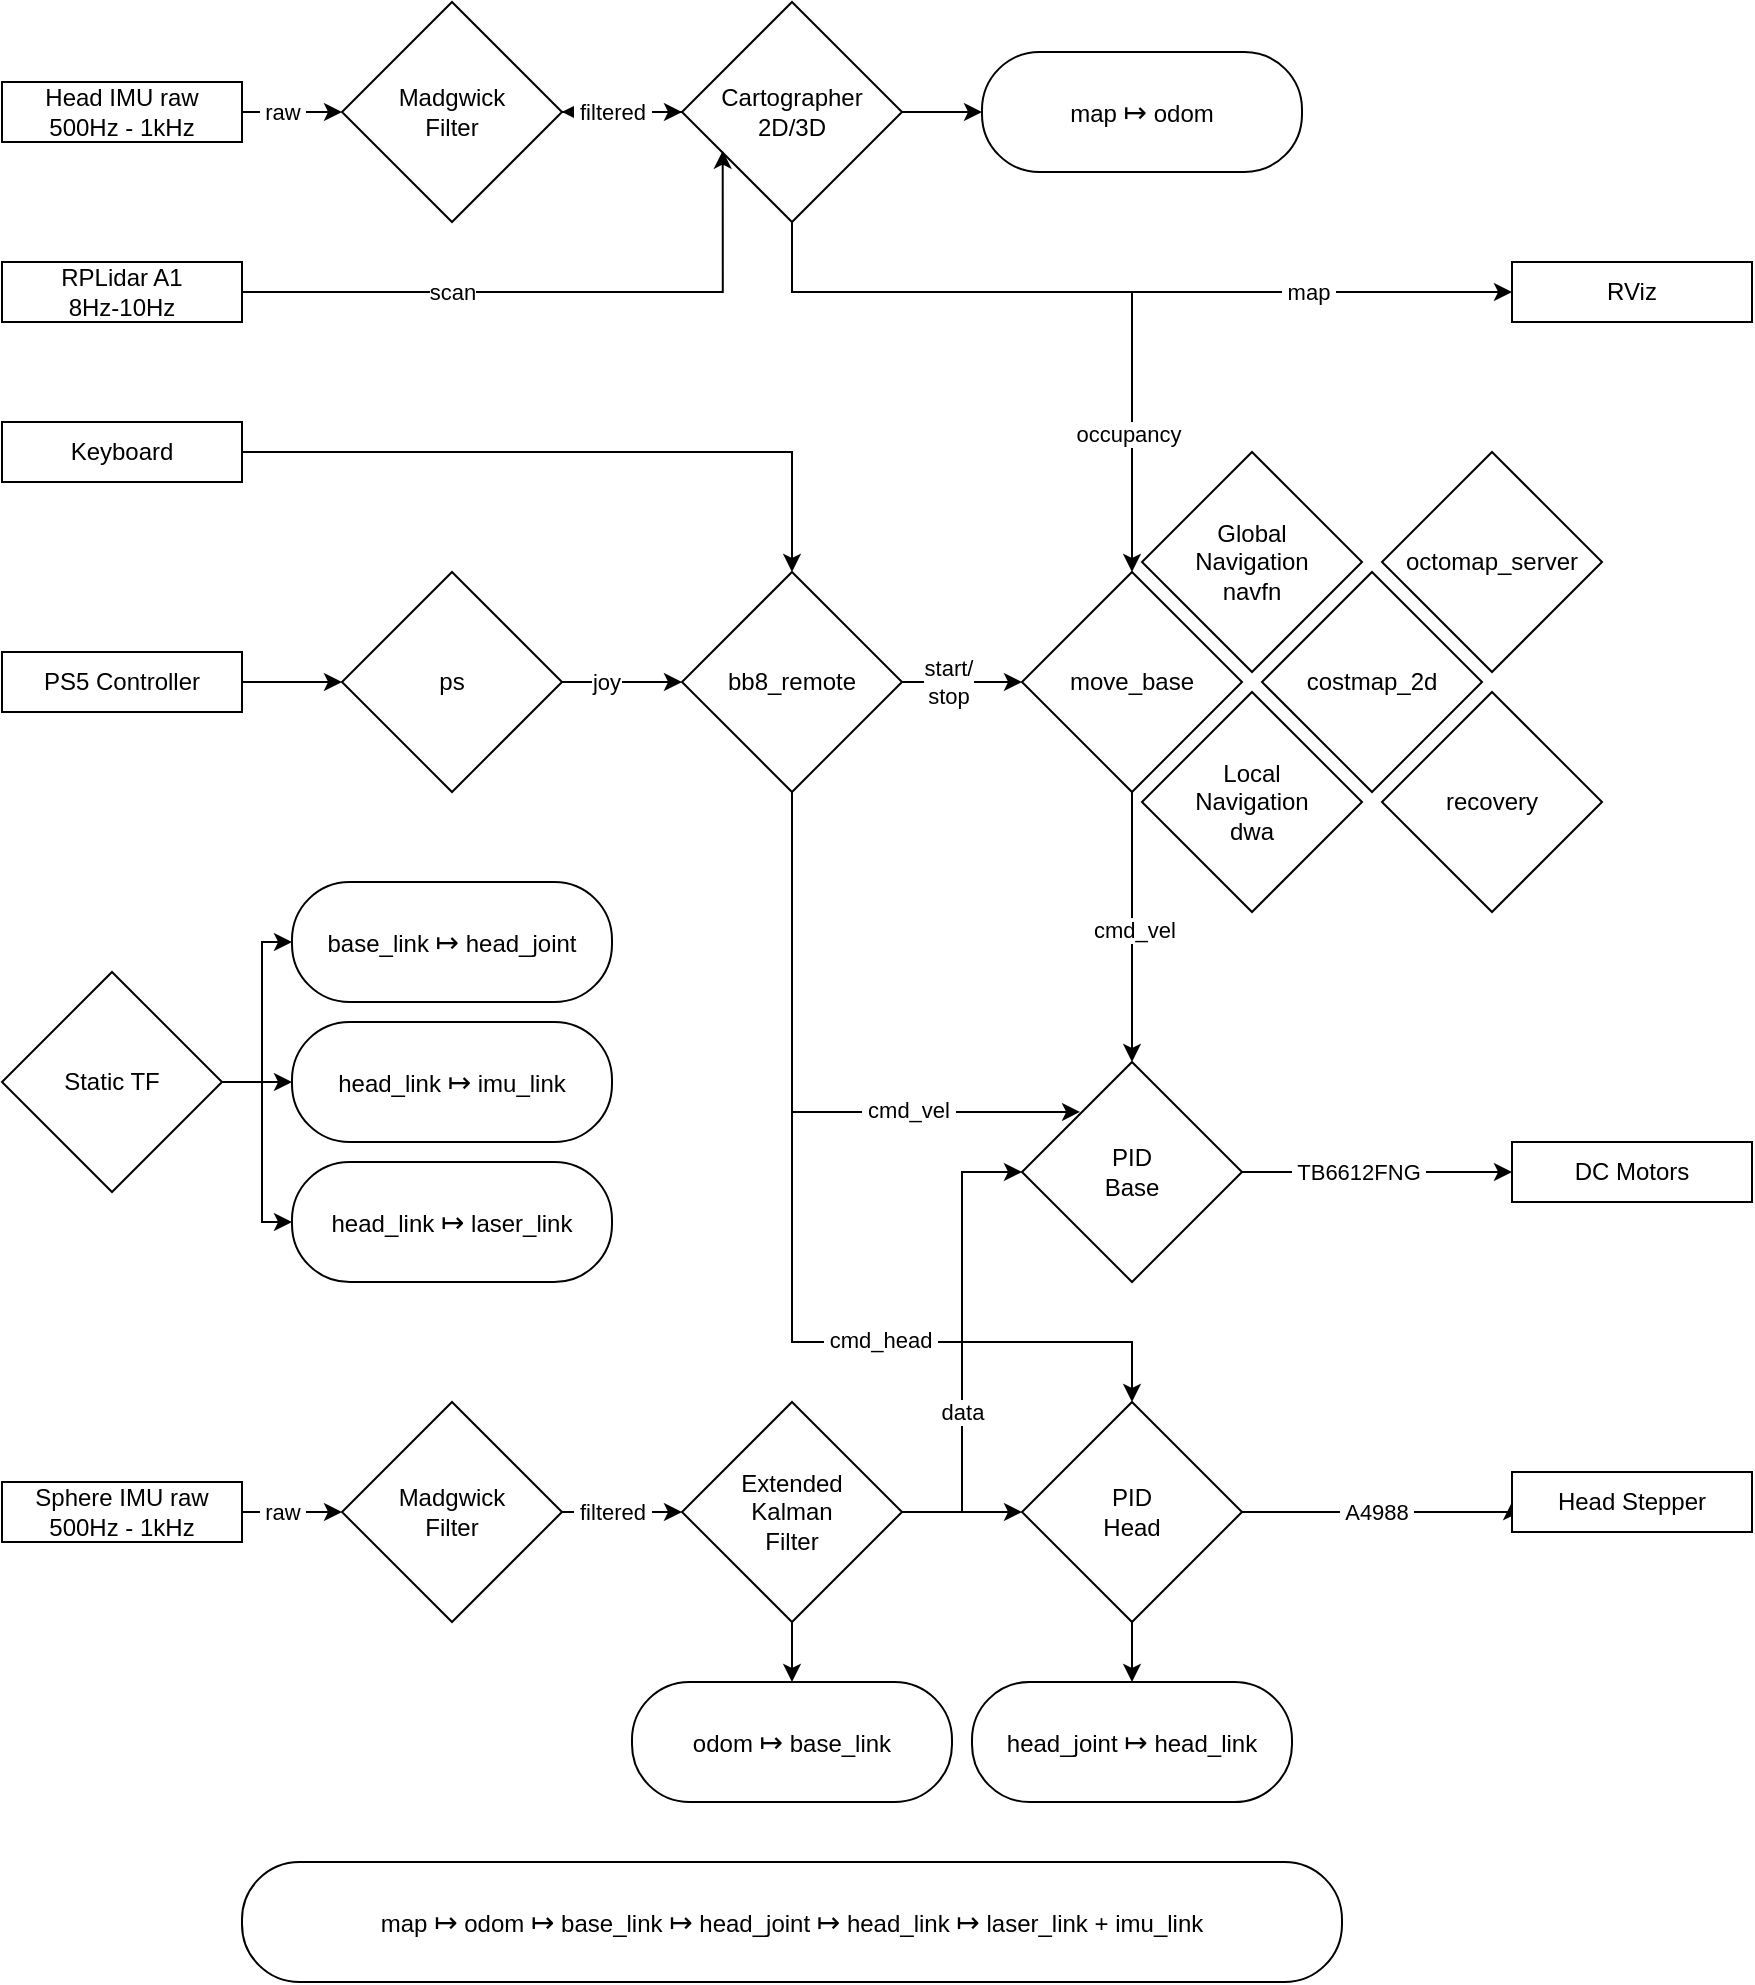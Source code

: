 <mxfile version="27.0.1">
  <diagram name="Page-1" id="SuP9toZDJDy2TiDfMAzV">
    <mxGraphModel dx="2037" dy="1121" grid="1" gridSize="10" guides="1" tooltips="1" connect="1" arrows="1" fold="1" page="1" pageScale="1" pageWidth="850" pageHeight="1100" math="0" shadow="0">
      <root>
        <mxCell id="0" />
        <mxCell id="1" parent="0" />
        <mxCell id="R47xytBqSI23kSyQV7mt-17" style="edgeStyle=orthogonalEdgeStyle;rounded=0;orthogonalLoop=1;jettySize=auto;html=1;exitX=1;exitY=0.5;exitDx=0;exitDy=0;entryX=0;entryY=0.5;entryDx=0;entryDy=0;" edge="1" parent="1" source="R47xytBqSI23kSyQV7mt-1" target="R47xytBqSI23kSyQV7mt-2">
          <mxGeometry relative="1" as="geometry" />
        </mxCell>
        <mxCell id="R47xytBqSI23kSyQV7mt-19" value="&amp;nbsp;raw&amp;nbsp;" style="edgeLabel;html=1;align=center;verticalAlign=middle;resizable=0;points=[];" vertex="1" connectable="0" parent="R47xytBqSI23kSyQV7mt-17">
          <mxGeometry x="-0.168" y="-1" relative="1" as="geometry">
            <mxPoint x="-1" y="-1" as="offset" />
          </mxGeometry>
        </mxCell>
        <mxCell id="R47xytBqSI23kSyQV7mt-1" value="Sphere IMU raw&lt;br&gt;500Hz - 1kHz" style="rounded=0;whiteSpace=wrap;html=1;" vertex="1" parent="1">
          <mxGeometry x="40" y="780" width="120" height="30" as="geometry" />
        </mxCell>
        <mxCell id="R47xytBqSI23kSyQV7mt-20" style="edgeStyle=orthogonalEdgeStyle;rounded=0;orthogonalLoop=1;jettySize=auto;html=1;exitX=1;exitY=0.5;exitDx=0;exitDy=0;entryX=0;entryY=0.5;entryDx=0;entryDy=0;" edge="1" parent="1" source="R47xytBqSI23kSyQV7mt-2" target="R47xytBqSI23kSyQV7mt-3">
          <mxGeometry relative="1" as="geometry" />
        </mxCell>
        <mxCell id="R47xytBqSI23kSyQV7mt-21" value="&amp;nbsp;filtered&amp;nbsp;" style="edgeLabel;html=1;align=center;verticalAlign=middle;resizable=0;points=[];" vertex="1" connectable="0" parent="R47xytBqSI23kSyQV7mt-20">
          <mxGeometry x="-0.267" y="-1" relative="1" as="geometry">
            <mxPoint x="3" y="-1" as="offset" />
          </mxGeometry>
        </mxCell>
        <mxCell id="R47xytBqSI23kSyQV7mt-2" value="Madgwick&lt;br&gt;Filter" style="rhombus;whiteSpace=wrap;html=1;" vertex="1" parent="1">
          <mxGeometry x="210" y="740" width="110" height="110" as="geometry" />
        </mxCell>
        <mxCell id="R47xytBqSI23kSyQV7mt-22" style="edgeStyle=orthogonalEdgeStyle;rounded=0;orthogonalLoop=1;jettySize=auto;html=1;exitX=1;exitY=0.5;exitDx=0;exitDy=0;entryX=0;entryY=0.5;entryDx=0;entryDy=0;" edge="1" parent="1" source="R47xytBqSI23kSyQV7mt-3" target="R47xytBqSI23kSyQV7mt-4">
          <mxGeometry relative="1" as="geometry">
            <Array as="points">
              <mxPoint x="520" y="795" />
              <mxPoint x="520" y="625" />
            </Array>
          </mxGeometry>
        </mxCell>
        <mxCell id="R47xytBqSI23kSyQV7mt-23" value="&amp;nbsp;data&amp;nbsp;" style="edgeLabel;html=1;align=center;verticalAlign=middle;resizable=0;points=[];" vertex="1" connectable="0" parent="R47xytBqSI23kSyQV7mt-22">
          <mxGeometry x="-0.304" relative="1" as="geometry">
            <mxPoint as="offset" />
          </mxGeometry>
        </mxCell>
        <mxCell id="R47xytBqSI23kSyQV7mt-57" style="edgeStyle=orthogonalEdgeStyle;rounded=0;orthogonalLoop=1;jettySize=auto;html=1;exitX=0.5;exitY=1;exitDx=0;exitDy=0;entryX=0.5;entryY=0;entryDx=0;entryDy=0;" edge="1" parent="1" source="R47xytBqSI23kSyQV7mt-3" target="R47xytBqSI23kSyQV7mt-51">
          <mxGeometry relative="1" as="geometry" />
        </mxCell>
        <mxCell id="R47xytBqSI23kSyQV7mt-86" style="edgeStyle=orthogonalEdgeStyle;rounded=0;orthogonalLoop=1;jettySize=auto;html=1;exitX=1;exitY=0.5;exitDx=0;exitDy=0;entryX=0;entryY=0.5;entryDx=0;entryDy=0;" edge="1" parent="1" source="R47xytBqSI23kSyQV7mt-3" target="R47xytBqSI23kSyQV7mt-83">
          <mxGeometry relative="1" as="geometry" />
        </mxCell>
        <mxCell id="R47xytBqSI23kSyQV7mt-3" value="Extended&lt;br&gt;Kalman&lt;br&gt;Filter" style="rhombus;whiteSpace=wrap;html=1;" vertex="1" parent="1">
          <mxGeometry x="380" y="740" width="110" height="110" as="geometry" />
        </mxCell>
        <mxCell id="R47xytBqSI23kSyQV7mt-27" style="edgeStyle=orthogonalEdgeStyle;rounded=0;orthogonalLoop=1;jettySize=auto;html=1;exitX=1;exitY=0.5;exitDx=0;exitDy=0;entryX=0;entryY=0.5;entryDx=0;entryDy=0;" edge="1" parent="1" source="R47xytBqSI23kSyQV7mt-4" target="R47xytBqSI23kSyQV7mt-5">
          <mxGeometry relative="1" as="geometry">
            <Array as="points">
              <mxPoint x="720" y="625" />
              <mxPoint x="720" y="625" />
            </Array>
          </mxGeometry>
        </mxCell>
        <mxCell id="R47xytBqSI23kSyQV7mt-29" value="&amp;nbsp;TB6612FNG&amp;nbsp;" style="edgeLabel;html=1;align=center;verticalAlign=middle;resizable=0;points=[];" vertex="1" connectable="0" parent="R47xytBqSI23kSyQV7mt-27">
          <mxGeometry x="0.325" y="-2" relative="1" as="geometry">
            <mxPoint x="-32" y="-2" as="offset" />
          </mxGeometry>
        </mxCell>
        <mxCell id="R47xytBqSI23kSyQV7mt-28" style="edgeStyle=orthogonalEdgeStyle;rounded=0;orthogonalLoop=1;jettySize=auto;html=1;exitX=1;exitY=0.5;exitDx=0;exitDy=0;entryX=0;entryY=0.5;entryDx=0;entryDy=0;" edge="1" parent="1" source="R47xytBqSI23kSyQV7mt-83" target="R47xytBqSI23kSyQV7mt-6">
          <mxGeometry relative="1" as="geometry">
            <Array as="points">
              <mxPoint x="690" y="795" />
              <mxPoint x="690" y="795" />
            </Array>
          </mxGeometry>
        </mxCell>
        <mxCell id="R47xytBqSI23kSyQV7mt-30" value="&amp;nbsp;A4988&amp;nbsp;" style="edgeLabel;html=1;align=center;verticalAlign=middle;resizable=0;points=[];" vertex="1" connectable="0" parent="R47xytBqSI23kSyQV7mt-28">
          <mxGeometry x="0.283" y="-1" relative="1" as="geometry">
            <mxPoint x="-23" y="-1" as="offset" />
          </mxGeometry>
        </mxCell>
        <mxCell id="R47xytBqSI23kSyQV7mt-4" value="PID&lt;br&gt;Base" style="rhombus;whiteSpace=wrap;html=1;" vertex="1" parent="1">
          <mxGeometry x="550" y="570" width="110" height="110" as="geometry" />
        </mxCell>
        <mxCell id="R47xytBqSI23kSyQV7mt-5" value="DC Motors" style="rounded=0;whiteSpace=wrap;html=1;" vertex="1" parent="1">
          <mxGeometry x="795" y="610" width="120" height="30" as="geometry" />
        </mxCell>
        <mxCell id="R47xytBqSI23kSyQV7mt-6" value="Head Stepper" style="rounded=0;whiteSpace=wrap;html=1;" vertex="1" parent="1">
          <mxGeometry x="795" y="775" width="120" height="30" as="geometry" />
        </mxCell>
        <mxCell id="R47xytBqSI23kSyQV7mt-8" value="RPLidar A1&lt;br&gt;8Hz-10Hz" style="rounded=0;whiteSpace=wrap;html=1;" vertex="1" parent="1">
          <mxGeometry x="40" y="170" width="120" height="30" as="geometry" />
        </mxCell>
        <mxCell id="R47xytBqSI23kSyQV7mt-59" style="edgeStyle=orthogonalEdgeStyle;rounded=0;orthogonalLoop=1;jettySize=auto;html=1;exitX=1;exitY=0.5;exitDx=0;exitDy=0;entryX=0;entryY=0.5;entryDx=0;entryDy=0;" edge="1" parent="1" source="R47xytBqSI23kSyQV7mt-9" target="R47xytBqSI23kSyQV7mt-54">
          <mxGeometry relative="1" as="geometry" />
        </mxCell>
        <mxCell id="R47xytBqSI23kSyQV7mt-64" value="" style="edgeStyle=orthogonalEdgeStyle;rounded=0;orthogonalLoop=1;jettySize=auto;html=1;" edge="1" parent="1" source="R47xytBqSI23kSyQV7mt-9" target="R47xytBqSI23kSyQV7mt-40">
          <mxGeometry relative="1" as="geometry" />
        </mxCell>
        <mxCell id="R47xytBqSI23kSyQV7mt-90" style="edgeStyle=orthogonalEdgeStyle;rounded=0;orthogonalLoop=1;jettySize=auto;html=1;exitX=0.5;exitY=1;exitDx=0;exitDy=0;entryX=0;entryY=0.5;entryDx=0;entryDy=0;" edge="1" parent="1" source="R47xytBqSI23kSyQV7mt-9" target="R47xytBqSI23kSyQV7mt-10">
          <mxGeometry relative="1" as="geometry" />
        </mxCell>
        <mxCell id="R47xytBqSI23kSyQV7mt-98" value="&amp;nbsp;map&amp;nbsp;" style="edgeLabel;html=1;align=center;verticalAlign=middle;resizable=0;points=[];" vertex="1" connectable="0" parent="R47xytBqSI23kSyQV7mt-90">
          <mxGeometry x="0.483" relative="1" as="geometry">
            <mxPoint as="offset" />
          </mxGeometry>
        </mxCell>
        <mxCell id="R47xytBqSI23kSyQV7mt-91" style="edgeStyle=orthogonalEdgeStyle;rounded=0;orthogonalLoop=1;jettySize=auto;html=1;exitX=0.5;exitY=1;exitDx=0;exitDy=0;entryX=0.5;entryY=0;entryDx=0;entryDy=0;" edge="1" parent="1" source="R47xytBqSI23kSyQV7mt-9" target="R47xytBqSI23kSyQV7mt-15">
          <mxGeometry relative="1" as="geometry">
            <mxPoint x="520" y="300" as="targetPoint" />
            <Array as="points">
              <mxPoint x="435" y="185" />
              <mxPoint x="605" y="185" />
            </Array>
          </mxGeometry>
        </mxCell>
        <mxCell id="R47xytBqSI23kSyQV7mt-99" value="occupancy" style="edgeLabel;html=1;align=center;verticalAlign=middle;resizable=0;points=[];" vertex="1" connectable="0" parent="R47xytBqSI23kSyQV7mt-91">
          <mxGeometry x="0.601" y="-2" relative="1" as="geometry">
            <mxPoint as="offset" />
          </mxGeometry>
        </mxCell>
        <mxCell id="R47xytBqSI23kSyQV7mt-9" value="Cartographer&lt;br&gt;2D/3D" style="rhombus;whiteSpace=wrap;html=1;" vertex="1" parent="1">
          <mxGeometry x="380" y="40" width="110" height="110" as="geometry" />
        </mxCell>
        <mxCell id="R47xytBqSI23kSyQV7mt-10" value="RViz" style="rounded=0;whiteSpace=wrap;html=1;" vertex="1" parent="1">
          <mxGeometry x="795" y="170" width="120" height="30" as="geometry" />
        </mxCell>
        <mxCell id="R47xytBqSI23kSyQV7mt-11" value="Global&lt;br&gt;Navigation&lt;br&gt;navfn" style="rhombus;whiteSpace=wrap;html=1;" vertex="1" parent="1">
          <mxGeometry x="610" y="265" width="110" height="110" as="geometry" />
        </mxCell>
        <mxCell id="R47xytBqSI23kSyQV7mt-12" value="Local&lt;br&gt;Navigation&lt;br&gt;dwa" style="rhombus;whiteSpace=wrap;html=1;" vertex="1" parent="1">
          <mxGeometry x="610" y="385" width="110" height="110" as="geometry" />
        </mxCell>
        <mxCell id="R47xytBqSI23kSyQV7mt-89" style="edgeStyle=orthogonalEdgeStyle;rounded=0;orthogonalLoop=1;jettySize=auto;html=1;exitX=0.5;exitY=1;exitDx=0;exitDy=0;entryX=0.5;entryY=0;entryDx=0;entryDy=0;" edge="1" parent="1" source="R47xytBqSI23kSyQV7mt-15" target="R47xytBqSI23kSyQV7mt-4">
          <mxGeometry relative="1" as="geometry" />
        </mxCell>
        <mxCell id="R47xytBqSI23kSyQV7mt-100" value="cmd_vel" style="edgeLabel;html=1;align=center;verticalAlign=middle;resizable=0;points=[];" vertex="1" connectable="0" parent="R47xytBqSI23kSyQV7mt-89">
          <mxGeometry x="0.022" y="1" relative="1" as="geometry">
            <mxPoint as="offset" />
          </mxGeometry>
        </mxCell>
        <mxCell id="R47xytBqSI23kSyQV7mt-15" value="move_base" style="rhombus;whiteSpace=wrap;html=1;" vertex="1" parent="1">
          <mxGeometry x="550" y="325" width="110" height="110" as="geometry" />
        </mxCell>
        <mxCell id="R47xytBqSI23kSyQV7mt-35" style="edgeStyle=orthogonalEdgeStyle;rounded=0;orthogonalLoop=1;jettySize=auto;html=1;exitX=1;exitY=0.5;exitDx=0;exitDy=0;entryX=0;entryY=0.5;entryDx=0;entryDy=0;" edge="1" parent="1" source="R47xytBqSI23kSyQV7mt-37" target="R47xytBqSI23kSyQV7mt-40">
          <mxGeometry relative="1" as="geometry" />
        </mxCell>
        <mxCell id="R47xytBqSI23kSyQV7mt-36" value="&amp;nbsp;raw&amp;nbsp;" style="edgeLabel;html=1;align=center;verticalAlign=middle;resizable=0;points=[];" vertex="1" connectable="0" parent="R47xytBqSI23kSyQV7mt-35">
          <mxGeometry x="-0.168" y="-1" relative="1" as="geometry">
            <mxPoint x="-1" y="-1" as="offset" />
          </mxGeometry>
        </mxCell>
        <mxCell id="R47xytBqSI23kSyQV7mt-37" value="Head IMU raw&lt;br&gt;500Hz - 1kHz" style="rounded=0;whiteSpace=wrap;html=1;" vertex="1" parent="1">
          <mxGeometry x="40" y="80" width="120" height="30" as="geometry" />
        </mxCell>
        <mxCell id="R47xytBqSI23kSyQV7mt-38" style="edgeStyle=orthogonalEdgeStyle;rounded=0;orthogonalLoop=1;jettySize=auto;html=1;exitX=1;exitY=0.5;exitDx=0;exitDy=0;entryX=0;entryY=0.5;entryDx=0;entryDy=0;" edge="1" parent="1" source="R47xytBqSI23kSyQV7mt-40">
          <mxGeometry relative="1" as="geometry">
            <mxPoint x="380" y="95" as="targetPoint" />
          </mxGeometry>
        </mxCell>
        <mxCell id="R47xytBqSI23kSyQV7mt-39" value="&amp;nbsp;filtered&amp;nbsp;" style="edgeLabel;html=1;align=center;verticalAlign=middle;resizable=0;points=[];" vertex="1" connectable="0" parent="R47xytBqSI23kSyQV7mt-38">
          <mxGeometry x="-0.267" y="-1" relative="1" as="geometry">
            <mxPoint x="3" y="-1" as="offset" />
          </mxGeometry>
        </mxCell>
        <mxCell id="R47xytBqSI23kSyQV7mt-40" value="Madgwick&lt;br&gt;Filter" style="rhombus;whiteSpace=wrap;html=1;" vertex="1" parent="1">
          <mxGeometry x="210" y="40" width="110" height="110" as="geometry" />
        </mxCell>
        <mxCell id="R47xytBqSI23kSyQV7mt-49" value="map&amp;nbsp;&lt;span style=&quot;font-size: 14px;&quot;&gt;↦&lt;/span&gt;&amp;nbsp;odom&amp;nbsp;&lt;span style=&quot;font-size: 14px;&quot;&gt;↦&lt;/span&gt;&amp;nbsp;base_link&amp;nbsp;&lt;span style=&quot;font-size: 14px;&quot;&gt;↦&lt;/span&gt;&amp;nbsp;head_joint&amp;nbsp;&lt;span style=&quot;font-size: 14px;&quot;&gt;↦&lt;/span&gt;&amp;nbsp;head_link&amp;nbsp;&lt;span style=&quot;font-size: 14px;&quot;&gt;↦&lt;/span&gt;&amp;nbsp;laser_link + imu_link" style="rounded=1;whiteSpace=wrap;html=1;glass=0;shadow=0;arcSize=48;imageWidth=24;" vertex="1" parent="1">
          <mxGeometry x="160" y="970" width="550" height="60" as="geometry" />
        </mxCell>
        <mxCell id="R47xytBqSI23kSyQV7mt-50" value="head_joint&amp;nbsp;&lt;span style=&quot;font-size: 14px;&quot;&gt;↦&lt;/span&gt;&amp;nbsp;head_link" style="rounded=1;whiteSpace=wrap;html=1;glass=0;shadow=0;arcSize=48;imageWidth=24;" vertex="1" parent="1">
          <mxGeometry x="525" y="880" width="160" height="60" as="geometry" />
        </mxCell>
        <mxCell id="R47xytBqSI23kSyQV7mt-51" value="odom&amp;nbsp;&lt;font style=&quot;font-size: 14px;&quot;&gt;↦&lt;/font&gt;&amp;nbsp;base_link" style="rounded=1;whiteSpace=wrap;html=1;glass=0;shadow=0;arcSize=48;imageWidth=24;" vertex="1" parent="1">
          <mxGeometry x="355" y="880" width="160" height="60" as="geometry" />
        </mxCell>
        <mxCell id="R47xytBqSI23kSyQV7mt-52" value="head_link&amp;nbsp;&lt;span style=&quot;font-size: 14px;&quot;&gt;↦&lt;/span&gt;&amp;nbsp;imu_link" style="rounded=1;whiteSpace=wrap;html=1;glass=0;shadow=0;arcSize=48;imageWidth=24;" vertex="1" parent="1">
          <mxGeometry x="185" y="550" width="160" height="60" as="geometry" />
        </mxCell>
        <mxCell id="R47xytBqSI23kSyQV7mt-53" value="base_link&amp;nbsp;&lt;span style=&quot;font-size: 14px;&quot;&gt;↦&lt;/span&gt;&amp;nbsp;head_joint" style="rounded=1;whiteSpace=wrap;html=1;glass=0;shadow=0;arcSize=48;imageWidth=24;" vertex="1" parent="1">
          <mxGeometry x="185" y="480" width="160" height="60" as="geometry" />
        </mxCell>
        <mxCell id="R47xytBqSI23kSyQV7mt-54" value="map&amp;nbsp;&lt;span style=&quot;font-size: 14px;&quot;&gt;↦&lt;/span&gt;&amp;nbsp;odom" style="rounded=1;whiteSpace=wrap;html=1;glass=0;shadow=0;arcSize=48;imageWidth=24;" vertex="1" parent="1">
          <mxGeometry x="530" y="65" width="160" height="60" as="geometry" />
        </mxCell>
        <mxCell id="R47xytBqSI23kSyQV7mt-55" value="head_link&amp;nbsp;&lt;span style=&quot;font-size: 14px;&quot;&gt;↦&lt;/span&gt;&amp;nbsp;laser_link" style="rounded=1;whiteSpace=wrap;html=1;glass=0;shadow=0;arcSize=48;imageWidth=24;" vertex="1" parent="1">
          <mxGeometry x="185" y="620" width="160" height="60" as="geometry" />
        </mxCell>
        <mxCell id="R47xytBqSI23kSyQV7mt-56" style="edgeStyle=orthogonalEdgeStyle;rounded=0;orthogonalLoop=1;jettySize=auto;html=1;exitX=1;exitY=0.5;exitDx=0;exitDy=0;entryX=0.185;entryY=0.676;entryDx=0;entryDy=0;entryPerimeter=0;" edge="1" parent="1" source="R47xytBqSI23kSyQV7mt-8" target="R47xytBqSI23kSyQV7mt-9">
          <mxGeometry relative="1" as="geometry" />
        </mxCell>
        <mxCell id="R47xytBqSI23kSyQV7mt-65" value="scan" style="edgeLabel;html=1;align=center;verticalAlign=middle;resizable=0;points=[];" vertex="1" connectable="0" parent="R47xytBqSI23kSyQV7mt-56">
          <mxGeometry x="-0.311" y="-1" relative="1" as="geometry">
            <mxPoint x="-2" y="-1" as="offset" />
          </mxGeometry>
        </mxCell>
        <mxCell id="R47xytBqSI23kSyQV7mt-72" style="edgeStyle=orthogonalEdgeStyle;rounded=0;orthogonalLoop=1;jettySize=auto;html=1;exitX=1;exitY=0.5;exitDx=0;exitDy=0;entryX=0.5;entryY=0;entryDx=0;entryDy=0;" edge="1" parent="1" source="R47xytBqSI23kSyQV7mt-60" target="R47xytBqSI23kSyQV7mt-63">
          <mxGeometry relative="1" as="geometry" />
        </mxCell>
        <mxCell id="R47xytBqSI23kSyQV7mt-60" value="Keyboard" style="rounded=0;whiteSpace=wrap;html=1;" vertex="1" parent="1">
          <mxGeometry x="40" y="250" width="120" height="30" as="geometry" />
        </mxCell>
        <mxCell id="R47xytBqSI23kSyQV7mt-73" style="edgeStyle=orthogonalEdgeStyle;rounded=0;orthogonalLoop=1;jettySize=auto;html=1;exitX=1;exitY=0.5;exitDx=0;exitDy=0;entryX=0;entryY=0.5;entryDx=0;entryDy=0;" edge="1" parent="1" source="R47xytBqSI23kSyQV7mt-61" target="R47xytBqSI23kSyQV7mt-62">
          <mxGeometry relative="1" as="geometry" />
        </mxCell>
        <mxCell id="R47xytBqSI23kSyQV7mt-61" value="PS5 Controller" style="rounded=0;whiteSpace=wrap;html=1;" vertex="1" parent="1">
          <mxGeometry x="40" y="365" width="120" height="30" as="geometry" />
        </mxCell>
        <mxCell id="R47xytBqSI23kSyQV7mt-74" style="edgeStyle=orthogonalEdgeStyle;rounded=0;orthogonalLoop=1;jettySize=auto;html=1;exitX=1;exitY=0.5;exitDx=0;exitDy=0;entryX=0;entryY=0.5;entryDx=0;entryDy=0;" edge="1" parent="1" source="R47xytBqSI23kSyQV7mt-62" target="R47xytBqSI23kSyQV7mt-63">
          <mxGeometry relative="1" as="geometry" />
        </mxCell>
        <mxCell id="R47xytBqSI23kSyQV7mt-95" value="joy" style="edgeLabel;html=1;align=center;verticalAlign=middle;resizable=0;points=[];" vertex="1" connectable="0" parent="R47xytBqSI23kSyQV7mt-74">
          <mxGeometry x="-0.272" relative="1" as="geometry">
            <mxPoint as="offset" />
          </mxGeometry>
        </mxCell>
        <mxCell id="R47xytBqSI23kSyQV7mt-62" value="ps" style="rhombus;whiteSpace=wrap;html=1;" vertex="1" parent="1">
          <mxGeometry x="210" y="325" width="110" height="110" as="geometry" />
        </mxCell>
        <mxCell id="R47xytBqSI23kSyQV7mt-76" style="edgeStyle=orthogonalEdgeStyle;rounded=0;orthogonalLoop=1;jettySize=auto;html=1;exitX=1;exitY=0.5;exitDx=0;exitDy=0;entryX=0;entryY=0.5;entryDx=0;entryDy=0;" edge="1" parent="1" source="R47xytBqSI23kSyQV7mt-63" target="R47xytBqSI23kSyQV7mt-15">
          <mxGeometry relative="1" as="geometry" />
        </mxCell>
        <mxCell id="R47xytBqSI23kSyQV7mt-97" value="start/&lt;br&gt;stop" style="edgeLabel;html=1;align=center;verticalAlign=middle;resizable=0;points=[];" vertex="1" connectable="0" parent="R47xytBqSI23kSyQV7mt-76">
          <mxGeometry x="-0.238" relative="1" as="geometry">
            <mxPoint as="offset" />
          </mxGeometry>
        </mxCell>
        <mxCell id="R47xytBqSI23kSyQV7mt-79" style="edgeStyle=orthogonalEdgeStyle;rounded=0;orthogonalLoop=1;jettySize=auto;html=1;exitX=0.5;exitY=1;exitDx=0;exitDy=0;entryX=0.264;entryY=0.227;entryDx=0;entryDy=0;entryPerimeter=0;" edge="1" parent="1" source="R47xytBqSI23kSyQV7mt-63" target="R47xytBqSI23kSyQV7mt-4">
          <mxGeometry relative="1" as="geometry">
            <Array as="points">
              <mxPoint x="435" y="595" />
            </Array>
          </mxGeometry>
        </mxCell>
        <mxCell id="R47xytBqSI23kSyQV7mt-101" value="&amp;nbsp;cmd_vel&amp;nbsp;" style="edgeLabel;html=1;align=center;verticalAlign=middle;resizable=0;points=[];" vertex="1" connectable="0" parent="R47xytBqSI23kSyQV7mt-79">
          <mxGeometry x="0.43" y="1" relative="1" as="geometry">
            <mxPoint as="offset" />
          </mxGeometry>
        </mxCell>
        <mxCell id="R47xytBqSI23kSyQV7mt-87" style="edgeStyle=orthogonalEdgeStyle;rounded=0;orthogonalLoop=1;jettySize=auto;html=1;exitX=0.5;exitY=1;exitDx=0;exitDy=0;" edge="1" parent="1" source="R47xytBqSI23kSyQV7mt-63" target="R47xytBqSI23kSyQV7mt-83">
          <mxGeometry relative="1" as="geometry">
            <Array as="points">
              <mxPoint x="435" y="710" />
              <mxPoint x="605" y="710" />
            </Array>
          </mxGeometry>
        </mxCell>
        <mxCell id="R47xytBqSI23kSyQV7mt-102" value="&amp;nbsp;cmd_head&amp;nbsp;" style="edgeLabel;html=1;align=center;verticalAlign=middle;resizable=0;points=[];" vertex="1" connectable="0" parent="R47xytBqSI23kSyQV7mt-87">
          <mxGeometry x="0.34" y="1" relative="1" as="geometry">
            <mxPoint as="offset" />
          </mxGeometry>
        </mxCell>
        <mxCell id="R47xytBqSI23kSyQV7mt-63" value="bb8_remote" style="rhombus;whiteSpace=wrap;html=1;" vertex="1" parent="1">
          <mxGeometry x="380" y="325" width="110" height="110" as="geometry" />
        </mxCell>
        <mxCell id="R47xytBqSI23kSyQV7mt-68" style="edgeStyle=orthogonalEdgeStyle;rounded=0;orthogonalLoop=1;jettySize=auto;html=1;exitX=1;exitY=0.5;exitDx=0;exitDy=0;entryX=0;entryY=0.5;entryDx=0;entryDy=0;" edge="1" parent="1" source="R47xytBqSI23kSyQV7mt-66" target="R47xytBqSI23kSyQV7mt-52">
          <mxGeometry relative="1" as="geometry" />
        </mxCell>
        <mxCell id="R47xytBqSI23kSyQV7mt-69" style="edgeStyle=orthogonalEdgeStyle;rounded=0;orthogonalLoop=1;jettySize=auto;html=1;exitX=1;exitY=0.5;exitDx=0;exitDy=0;entryX=0;entryY=0.5;entryDx=0;entryDy=0;" edge="1" parent="1" source="R47xytBqSI23kSyQV7mt-66" target="R47xytBqSI23kSyQV7mt-53">
          <mxGeometry relative="1" as="geometry" />
        </mxCell>
        <mxCell id="R47xytBqSI23kSyQV7mt-70" style="edgeStyle=orthogonalEdgeStyle;rounded=0;orthogonalLoop=1;jettySize=auto;html=1;exitX=1;exitY=0.5;exitDx=0;exitDy=0;entryX=0;entryY=0.5;entryDx=0;entryDy=0;" edge="1" parent="1" source="R47xytBqSI23kSyQV7mt-66" target="R47xytBqSI23kSyQV7mt-55">
          <mxGeometry relative="1" as="geometry" />
        </mxCell>
        <mxCell id="R47xytBqSI23kSyQV7mt-66" value="Static TF" style="rhombus;whiteSpace=wrap;html=1;" vertex="1" parent="1">
          <mxGeometry x="40" y="525" width="110" height="110" as="geometry" />
        </mxCell>
        <mxCell id="R47xytBqSI23kSyQV7mt-82" value="costmap_2d" style="rhombus;whiteSpace=wrap;html=1;" vertex="1" parent="1">
          <mxGeometry x="670" y="325" width="110" height="110" as="geometry" />
        </mxCell>
        <mxCell id="R47xytBqSI23kSyQV7mt-88" style="edgeStyle=orthogonalEdgeStyle;rounded=0;orthogonalLoop=1;jettySize=auto;html=1;exitX=0.5;exitY=1;exitDx=0;exitDy=0;entryX=0.5;entryY=0;entryDx=0;entryDy=0;" edge="1" parent="1" source="R47xytBqSI23kSyQV7mt-83" target="R47xytBqSI23kSyQV7mt-50">
          <mxGeometry relative="1" as="geometry" />
        </mxCell>
        <mxCell id="R47xytBqSI23kSyQV7mt-83" value="PID&lt;br&gt;Head" style="rhombus;whiteSpace=wrap;html=1;" vertex="1" parent="1">
          <mxGeometry x="550" y="740" width="110" height="110" as="geometry" />
        </mxCell>
        <mxCell id="R47xytBqSI23kSyQV7mt-92" value="octomap_server" style="rhombus;whiteSpace=wrap;html=1;" vertex="1" parent="1">
          <mxGeometry x="730" y="265" width="110" height="110" as="geometry" />
        </mxCell>
        <mxCell id="R47xytBqSI23kSyQV7mt-93" value="recovery" style="rhombus;whiteSpace=wrap;html=1;" vertex="1" parent="1">
          <mxGeometry x="730" y="385" width="110" height="110" as="geometry" />
        </mxCell>
      </root>
    </mxGraphModel>
  </diagram>
</mxfile>
